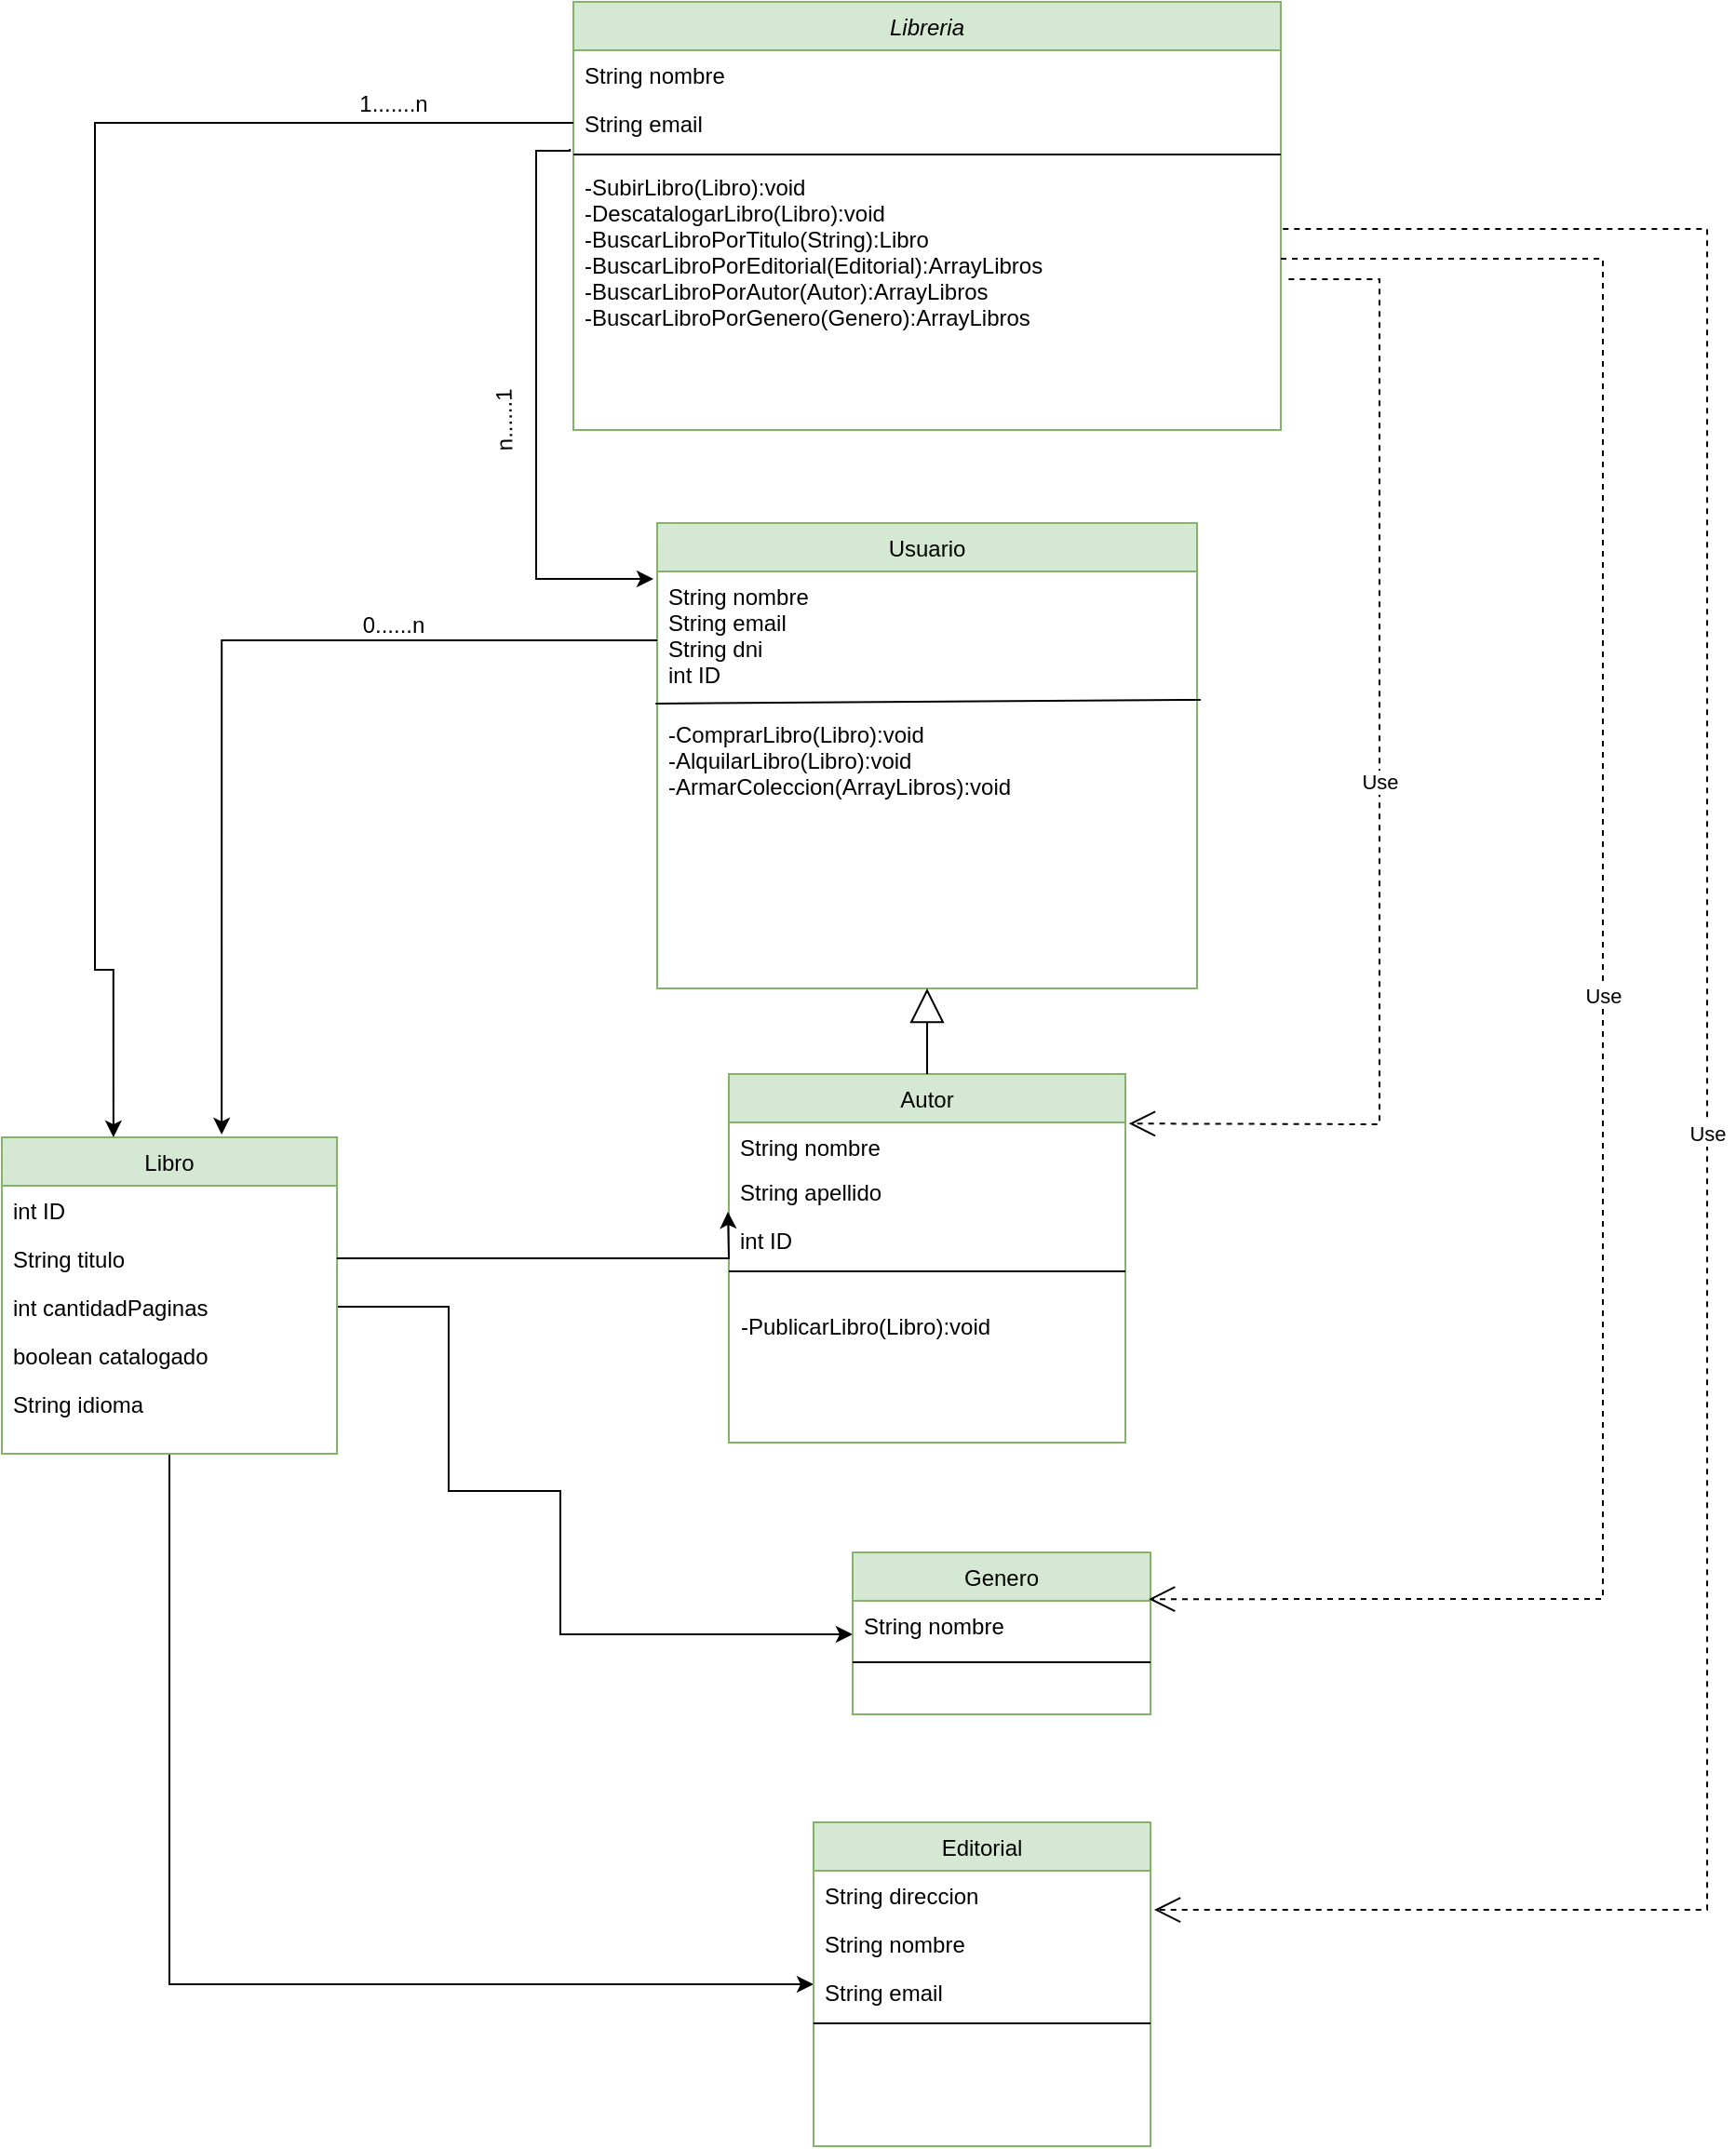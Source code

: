 <mxfile version="22.0.3" type="device" pages="2">
  <diagram id="C5RBs43oDa-KdzZeNtuy" name="UML">
    <mxGraphModel dx="1691" dy="1685" grid="1" gridSize="10" guides="1" tooltips="1" connect="1" arrows="1" fold="1" page="1" pageScale="1" pageWidth="827" pageHeight="1169" math="0" shadow="0">
      <root>
        <mxCell id="WIyWlLk6GJQsqaUBKTNV-0" />
        <mxCell id="WIyWlLk6GJQsqaUBKTNV-1" parent="WIyWlLk6GJQsqaUBKTNV-0" />
        <mxCell id="zkfFHV4jXpPFQw0GAbJ--0" value="Libreria" style="swimlane;fontStyle=2;align=center;verticalAlign=top;childLayout=stackLayout;horizontal=1;startSize=26;horizontalStack=0;resizeParent=1;resizeLast=0;collapsible=1;marginBottom=0;rounded=0;shadow=0;strokeWidth=1;fillColor=#d5e8d4;strokeColor=#82b366;" parent="WIyWlLk6GJQsqaUBKTNV-1" vertex="1">
          <mxGeometry x="157" y="-230" width="380" height="230" as="geometry">
            <mxRectangle x="157" y="-230" width="160" height="26" as="alternateBounds" />
          </mxGeometry>
        </mxCell>
        <mxCell id="zkfFHV4jXpPFQw0GAbJ--1" value="String nombre" style="text;align=left;verticalAlign=top;spacingLeft=4;spacingRight=4;overflow=hidden;rotatable=0;points=[[0,0.5],[1,0.5]];portConstraint=eastwest;" parent="zkfFHV4jXpPFQw0GAbJ--0" vertex="1">
          <mxGeometry y="26" width="380" height="26" as="geometry" />
        </mxCell>
        <mxCell id="zkfFHV4jXpPFQw0GAbJ--2" value="String email" style="text;align=left;verticalAlign=top;spacingLeft=4;spacingRight=4;overflow=hidden;rotatable=0;points=[[0,0.5],[1,0.5]];portConstraint=eastwest;rounded=0;shadow=0;html=0;" parent="zkfFHV4jXpPFQw0GAbJ--0" vertex="1">
          <mxGeometry y="52" width="380" height="26" as="geometry" />
        </mxCell>
        <mxCell id="zkfFHV4jXpPFQw0GAbJ--4" value="" style="line;html=1;strokeWidth=1;align=left;verticalAlign=middle;spacingTop=-1;spacingLeft=3;spacingRight=3;rotatable=0;labelPosition=right;points=[];portConstraint=eastwest;" parent="zkfFHV4jXpPFQw0GAbJ--0" vertex="1">
          <mxGeometry y="78" width="380" height="8" as="geometry" />
        </mxCell>
        <mxCell id="zkfFHV4jXpPFQw0GAbJ--5" value="-SubirLibro(Libro):void&#xa;-DescatalogarLibro(Libro):void&#xa;-BuscarLibroPorTitulo(String):Libro&#xa;-BuscarLibroPorEditorial(Editorial):ArrayLibros&#xa;-BuscarLibroPorAutor(Autor):ArrayLibros&#xa;-BuscarLibroPorGenero(Genero):ArrayLibros" style="text;align=left;verticalAlign=top;spacingLeft=4;spacingRight=4;overflow=hidden;rotatable=0;points=[[0,0.5],[1,0.5]];portConstraint=eastwest;" parent="zkfFHV4jXpPFQw0GAbJ--0" vertex="1">
          <mxGeometry y="86" width="380" height="104" as="geometry" />
        </mxCell>
        <mxCell id="zkfFHV4jXpPFQw0GAbJ--6" value="Usuario" style="swimlane;fontStyle=0;align=center;verticalAlign=top;childLayout=stackLayout;horizontal=1;startSize=26;horizontalStack=0;resizeParent=1;resizeLast=0;collapsible=1;marginBottom=0;rounded=0;shadow=0;strokeWidth=1;fillColor=#d5e8d4;strokeColor=#82b366;" parent="WIyWlLk6GJQsqaUBKTNV-1" vertex="1">
          <mxGeometry x="202" y="50" width="290" height="250" as="geometry">
            <mxRectangle x="130" y="380" width="160" height="26" as="alternateBounds" />
          </mxGeometry>
        </mxCell>
        <mxCell id="zkfFHV4jXpPFQw0GAbJ--7" value="String nombre&#xa;String email&#xa;String dni&#xa;int ID" style="text;align=left;verticalAlign=top;spacingLeft=4;spacingRight=4;overflow=hidden;rotatable=0;points=[[0,0.5],[1,0.5]];portConstraint=eastwest;labelBorderColor=none;" parent="zkfFHV4jXpPFQw0GAbJ--6" vertex="1">
          <mxGeometry y="26" width="290" height="74" as="geometry" />
        </mxCell>
        <mxCell id="zkfFHV4jXpPFQw0GAbJ--11" value="-ComprarLibro(Libro):void&#xa;-AlquilarLibro(Libro):void&#xa;-ArmarColeccion(ArrayLibros):void" style="text;align=left;verticalAlign=top;spacingLeft=4;spacingRight=4;overflow=hidden;rotatable=0;points=[[0,0.5],[1,0.5]];portConstraint=eastwest;" parent="zkfFHV4jXpPFQw0GAbJ--6" vertex="1">
          <mxGeometry y="100" width="290" height="60" as="geometry" />
        </mxCell>
        <mxCell id="e3GvJhQ4UNThrpoZYJTm-19" value="" style="endArrow=none;html=1;rounded=0;exitX=-0.003;exitY=-0.05;exitDx=0;exitDy=0;exitPerimeter=0;entryX=1.007;entryY=0.932;entryDx=0;entryDy=0;entryPerimeter=0;" parent="zkfFHV4jXpPFQw0GAbJ--6" source="zkfFHV4jXpPFQw0GAbJ--11" target="zkfFHV4jXpPFQw0GAbJ--7" edge="1">
          <mxGeometry width="50" height="50" relative="1" as="geometry">
            <mxPoint x="330" y="370" as="sourcePoint" />
            <mxPoint x="380" y="320" as="targetPoint" />
          </mxGeometry>
        </mxCell>
        <mxCell id="zkfFHV4jXpPFQw0GAbJ--13" value="Autor" style="swimlane;fontStyle=0;align=center;verticalAlign=top;childLayout=stackLayout;horizontal=1;startSize=26;horizontalStack=0;resizeParent=1;resizeLast=0;collapsible=1;marginBottom=0;rounded=0;shadow=0;strokeWidth=1;fillColor=#d5e8d4;strokeColor=#82b366;" parent="WIyWlLk6GJQsqaUBKTNV-1" vertex="1">
          <mxGeometry x="240.5" y="346" width="213" height="198" as="geometry">
            <mxRectangle x="340" y="380" width="170" height="26" as="alternateBounds" />
          </mxGeometry>
        </mxCell>
        <mxCell id="zkfFHV4jXpPFQw0GAbJ--14" value="String nombre" style="text;align=left;verticalAlign=top;spacingLeft=4;spacingRight=4;overflow=hidden;rotatable=0;points=[[0,0.5],[1,0.5]];portConstraint=eastwest;" parent="zkfFHV4jXpPFQw0GAbJ--13" vertex="1">
          <mxGeometry y="26" width="213" height="24" as="geometry" />
        </mxCell>
        <mxCell id="xP58Vxqcb7dnzqIXVQhT-2" value="String apellido" style="text;align=left;verticalAlign=top;spacingLeft=4;spacingRight=4;overflow=hidden;rotatable=0;points=[[0,0.5],[1,0.5]];portConstraint=eastwest;" parent="zkfFHV4jXpPFQw0GAbJ--13" vertex="1">
          <mxGeometry y="50" width="213" height="26" as="geometry" />
        </mxCell>
        <mxCell id="xP58Vxqcb7dnzqIXVQhT-1" value="int ID" style="text;align=left;verticalAlign=top;spacingLeft=4;spacingRight=4;overflow=hidden;rotatable=0;points=[[0,0.5],[1,0.5]];portConstraint=eastwest;" parent="zkfFHV4jXpPFQw0GAbJ--13" vertex="1">
          <mxGeometry y="76" width="213" height="14" as="geometry" />
        </mxCell>
        <mxCell id="zkfFHV4jXpPFQw0GAbJ--15" value="" style="line;html=1;strokeWidth=1;align=left;verticalAlign=middle;spacingTop=-1;spacingLeft=3;spacingRight=3;rotatable=0;labelPosition=right;points=[];portConstraint=eastwest;" parent="zkfFHV4jXpPFQw0GAbJ--13" vertex="1">
          <mxGeometry y="90" width="213" height="32" as="geometry" />
        </mxCell>
        <mxCell id="hHFDcf9t_ShmS2Ixuqv5-12" value="-PublicarLibro(Libro):void" style="text;strokeColor=none;fillColor=none;align=left;verticalAlign=top;spacingLeft=4;spacingRight=4;overflow=hidden;rotatable=0;points=[[0,0.5],[1,0.5]];portConstraint=eastwest;whiteSpace=wrap;html=1;" parent="zkfFHV4jXpPFQw0GAbJ--13" vertex="1">
          <mxGeometry y="122" width="213" height="26" as="geometry" />
        </mxCell>
        <mxCell id="hHFDcf9t_ShmS2Ixuqv5-3" style="edgeStyle=orthogonalEdgeStyle;rounded=0;orthogonalLoop=1;jettySize=auto;html=1;exitX=0.5;exitY=1;exitDx=0;exitDy=0;" parent="WIyWlLk6GJQsqaUBKTNV-1" source="zkfFHV4jXpPFQw0GAbJ--17" target="e3GvJhQ4UNThrpoZYJTm-0" edge="1">
          <mxGeometry relative="1" as="geometry">
            <Array as="points">
              <mxPoint x="-60" y="835" />
            </Array>
          </mxGeometry>
        </mxCell>
        <mxCell id="hHFDcf9t_ShmS2Ixuqv5-4" style="edgeStyle=orthogonalEdgeStyle;rounded=0;orthogonalLoop=1;jettySize=auto;html=1;exitX=1;exitY=0.5;exitDx=0;exitDy=0;" parent="WIyWlLk6GJQsqaUBKTNV-1" source="hHFDcf9t_ShmS2Ixuqv5-6" target="e3GvJhQ4UNThrpoZYJTm-3" edge="1">
          <mxGeometry relative="1" as="geometry">
            <Array as="points">
              <mxPoint x="90" y="471" />
              <mxPoint x="90" y="570" />
              <mxPoint x="150" y="570" />
              <mxPoint x="150" y="647" />
            </Array>
          </mxGeometry>
        </mxCell>
        <mxCell id="zkfFHV4jXpPFQw0GAbJ--17" value="Libro" style="swimlane;fontStyle=0;align=center;verticalAlign=top;childLayout=stackLayout;horizontal=1;startSize=26;horizontalStack=0;resizeParent=1;resizeLast=0;collapsible=1;marginBottom=0;rounded=0;shadow=0;strokeWidth=1;fillColor=#d5e8d4;strokeColor=#82b366;" parent="WIyWlLk6GJQsqaUBKTNV-1" vertex="1">
          <mxGeometry x="-150" y="380" width="180" height="170" as="geometry">
            <mxRectangle x="550" y="140" width="160" height="26" as="alternateBounds" />
          </mxGeometry>
        </mxCell>
        <mxCell id="yTJMSIUnUoXSTFpGnjE0-0" value="int ID" style="text;align=left;verticalAlign=top;spacingLeft=4;spacingRight=4;overflow=hidden;rotatable=0;points=[[0,0.5],[1,0.5]];portConstraint=eastwest;" vertex="1" parent="zkfFHV4jXpPFQw0GAbJ--17">
          <mxGeometry y="26" width="180" height="26" as="geometry" />
        </mxCell>
        <mxCell id="zkfFHV4jXpPFQw0GAbJ--18" value="String titulo" style="text;align=left;verticalAlign=top;spacingLeft=4;spacingRight=4;overflow=hidden;rotatable=0;points=[[0,0.5],[1,0.5]];portConstraint=eastwest;" parent="zkfFHV4jXpPFQw0GAbJ--17" vertex="1">
          <mxGeometry y="52" width="180" height="26" as="geometry" />
        </mxCell>
        <mxCell id="zkfFHV4jXpPFQw0GAbJ--19" value="int cantidadPaginas&#xa;" style="text;align=left;verticalAlign=top;spacingLeft=4;spacingRight=4;overflow=hidden;rotatable=0;points=[[0,0.5],[1,0.5]];portConstraint=eastwest;rounded=0;shadow=0;html=0;" parent="zkfFHV4jXpPFQw0GAbJ--17" vertex="1">
          <mxGeometry y="78" width="180" height="26" as="geometry" />
        </mxCell>
        <mxCell id="hHFDcf9t_ShmS2Ixuqv5-6" value="boolean catalogado" style="text;strokeColor=none;fillColor=none;align=left;verticalAlign=top;spacingLeft=4;spacingRight=4;overflow=hidden;rotatable=0;points=[[0,0.5],[1,0.5]];portConstraint=eastwest;whiteSpace=wrap;html=1;" parent="zkfFHV4jXpPFQw0GAbJ--17" vertex="1">
          <mxGeometry y="104" width="180" height="26" as="geometry" />
        </mxCell>
        <mxCell id="hHFDcf9t_ShmS2Ixuqv5-7" value="String idioma&lt;br&gt;" style="text;strokeColor=none;fillColor=none;align=left;verticalAlign=top;spacingLeft=4;spacingRight=4;overflow=hidden;rotatable=0;points=[[0,0.5],[1,0.5]];portConstraint=eastwest;whiteSpace=wrap;html=1;" parent="zkfFHV4jXpPFQw0GAbJ--17" vertex="1">
          <mxGeometry y="130" width="180" height="26" as="geometry" />
        </mxCell>
        <mxCell id="e3GvJhQ4UNThrpoZYJTm-0" value="Editorial" style="swimlane;fontStyle=0;align=center;verticalAlign=top;childLayout=stackLayout;horizontal=1;startSize=26;horizontalStack=0;resizeParent=1;resizeLast=0;collapsible=1;marginBottom=0;rounded=0;shadow=0;strokeWidth=1;fillColor=#d5e8d4;strokeColor=#82b366;" parent="WIyWlLk6GJQsqaUBKTNV-1" vertex="1">
          <mxGeometry x="286" y="748" width="181" height="174" as="geometry">
            <mxRectangle x="340" y="380" width="170" height="26" as="alternateBounds" />
          </mxGeometry>
        </mxCell>
        <mxCell id="hHFDcf9t_ShmS2Ixuqv5-8" value="String direccion" style="text;strokeColor=none;fillColor=none;align=left;verticalAlign=top;spacingLeft=4;spacingRight=4;overflow=hidden;rotatable=0;points=[[0,0.5],[1,0.5]];portConstraint=eastwest;whiteSpace=wrap;html=1;" parent="e3GvJhQ4UNThrpoZYJTm-0" vertex="1">
          <mxGeometry y="26" width="181" height="26" as="geometry" />
        </mxCell>
        <mxCell id="e3GvJhQ4UNThrpoZYJTm-1" value="String nombre" style="text;align=left;verticalAlign=top;spacingLeft=4;spacingRight=4;overflow=hidden;rotatable=0;points=[[0,0.5],[1,0.5]];portConstraint=eastwest;" parent="e3GvJhQ4UNThrpoZYJTm-0" vertex="1">
          <mxGeometry y="52" width="181" height="26" as="geometry" />
        </mxCell>
        <mxCell id="hHFDcf9t_ShmS2Ixuqv5-9" value="String email" style="text;strokeColor=none;fillColor=none;align=left;verticalAlign=top;spacingLeft=4;spacingRight=4;overflow=hidden;rotatable=0;points=[[0,0.5],[1,0.5]];portConstraint=eastwest;whiteSpace=wrap;html=1;" parent="e3GvJhQ4UNThrpoZYJTm-0" vertex="1">
          <mxGeometry y="78" width="181" height="26" as="geometry" />
        </mxCell>
        <mxCell id="e3GvJhQ4UNThrpoZYJTm-2" value="" style="line;html=1;strokeWidth=1;align=left;verticalAlign=middle;spacingTop=-1;spacingLeft=3;spacingRight=3;rotatable=0;labelPosition=right;points=[];portConstraint=eastwest;" parent="e3GvJhQ4UNThrpoZYJTm-0" vertex="1">
          <mxGeometry y="104" width="181" height="8" as="geometry" />
        </mxCell>
        <mxCell id="e3GvJhQ4UNThrpoZYJTm-3" value="Genero&#xa;" style="swimlane;fontStyle=0;align=center;verticalAlign=top;childLayout=stackLayout;horizontal=1;startSize=26;horizontalStack=0;resizeParent=1;resizeLast=0;collapsible=1;marginBottom=0;rounded=0;shadow=0;strokeWidth=1;fillColor=#d5e8d4;strokeColor=#82b366;" parent="WIyWlLk6GJQsqaUBKTNV-1" vertex="1">
          <mxGeometry x="307" y="603" width="160" height="87" as="geometry">
            <mxRectangle x="340" y="380" width="170" height="26" as="alternateBounds" />
          </mxGeometry>
        </mxCell>
        <mxCell id="e3GvJhQ4UNThrpoZYJTm-4" value="String nombre" style="text;align=left;verticalAlign=top;spacingLeft=4;spacingRight=4;overflow=hidden;rotatable=0;points=[[0,0.5],[1,0.5]];portConstraint=eastwest;" parent="e3GvJhQ4UNThrpoZYJTm-3" vertex="1">
          <mxGeometry y="26" width="160" height="24" as="geometry" />
        </mxCell>
        <mxCell id="e3GvJhQ4UNThrpoZYJTm-5" value="" style="line;html=1;strokeWidth=1;align=left;verticalAlign=middle;spacingTop=-1;spacingLeft=3;spacingRight=3;rotatable=0;labelPosition=right;points=[];portConstraint=eastwest;" parent="e3GvJhQ4UNThrpoZYJTm-3" vertex="1">
          <mxGeometry y="50" width="160" height="18" as="geometry" />
        </mxCell>
        <mxCell id="e3GvJhQ4UNThrpoZYJTm-11" value="n......1" style="text;html=1;align=center;verticalAlign=middle;resizable=0;points=[];autosize=1;strokeColor=none;fillColor=none;rotation=-91;" parent="WIyWlLk6GJQsqaUBKTNV-1" vertex="1">
          <mxGeometry x="90" y="-20" width="60" height="30" as="geometry" />
        </mxCell>
        <mxCell id="e3GvJhQ4UNThrpoZYJTm-13" style="edgeStyle=orthogonalEdgeStyle;rounded=0;orthogonalLoop=1;jettySize=auto;html=1;entryX=0.656;entryY=-0.009;entryDx=0;entryDy=0;entryPerimeter=0;" parent="WIyWlLk6GJQsqaUBKTNV-1" source="zkfFHV4jXpPFQw0GAbJ--7" target="zkfFHV4jXpPFQw0GAbJ--17" edge="1">
          <mxGeometry relative="1" as="geometry" />
        </mxCell>
        <mxCell id="e3GvJhQ4UNThrpoZYJTm-14" value="0......n" style="text;html=1;align=center;verticalAlign=middle;resizable=0;points=[];autosize=1;strokeColor=none;fillColor=none;" parent="WIyWlLk6GJQsqaUBKTNV-1" vertex="1">
          <mxGeometry x="30" y="90" width="60" height="30" as="geometry" />
        </mxCell>
        <mxCell id="e3GvJhQ4UNThrpoZYJTm-16" style="edgeStyle=orthogonalEdgeStyle;rounded=0;orthogonalLoop=1;jettySize=auto;html=1;entryX=0.333;entryY=0;entryDx=0;entryDy=0;entryPerimeter=0;" parent="WIyWlLk6GJQsqaUBKTNV-1" source="zkfFHV4jXpPFQw0GAbJ--2" target="zkfFHV4jXpPFQw0GAbJ--17" edge="1">
          <mxGeometry relative="1" as="geometry">
            <mxPoint x="-90" y="340" as="targetPoint" />
            <Array as="points">
              <mxPoint x="-100" y="-165" />
              <mxPoint x="-100" y="290" />
              <mxPoint x="-90" y="290" />
            </Array>
          </mxGeometry>
        </mxCell>
        <mxCell id="e3GvJhQ4UNThrpoZYJTm-17" value="1.......n" style="text;html=1;align=center;verticalAlign=middle;resizable=0;points=[];autosize=1;strokeColor=none;fillColor=none;" parent="WIyWlLk6GJQsqaUBKTNV-1" vertex="1">
          <mxGeometry x="30" y="-190" width="60" height="30" as="geometry" />
        </mxCell>
        <mxCell id="e3GvJhQ4UNThrpoZYJTm-18" style="edgeStyle=orthogonalEdgeStyle;rounded=0;orthogonalLoop=1;jettySize=auto;html=1;exitX=-0.005;exitY=1.038;exitDx=0;exitDy=0;exitPerimeter=0;" parent="WIyWlLk6GJQsqaUBKTNV-1" source="zkfFHV4jXpPFQw0GAbJ--2" edge="1">
          <mxGeometry relative="1" as="geometry">
            <mxPoint x="200" y="80" as="targetPoint" />
            <Array as="points">
              <mxPoint x="155" y="-150" />
              <mxPoint x="137" y="-150" />
              <mxPoint x="137" y="80" />
            </Array>
          </mxGeometry>
        </mxCell>
        <mxCell id="hHFDcf9t_ShmS2Ixuqv5-10" value="Use" style="endArrow=open;endSize=12;dashed=1;html=1;rounded=0;exitX=1.011;exitY=0.606;exitDx=0;exitDy=0;exitPerimeter=0;entryX=1.009;entryY=0.026;entryDx=0;entryDy=0;entryPerimeter=0;" parent="WIyWlLk6GJQsqaUBKTNV-1" source="zkfFHV4jXpPFQw0GAbJ--5" target="zkfFHV4jXpPFQw0GAbJ--14" edge="1">
          <mxGeometry width="160" relative="1" as="geometry">
            <mxPoint x="620" y="220" as="sourcePoint" />
            <mxPoint x="620" y="640" as="targetPoint" />
            <Array as="points">
              <mxPoint x="590" y="-81" />
              <mxPoint x="590" y="190" />
              <mxPoint x="590" y="373" />
            </Array>
          </mxGeometry>
        </mxCell>
        <mxCell id="e3GvJhQ4UNThrpoZYJTm-21" value="Use" style="endArrow=open;endSize=12;dashed=1;html=1;rounded=0;entryX=0.994;entryY=-0.038;entryDx=0;entryDy=0;entryPerimeter=0;exitX=1;exitY=0.5;exitDx=0;exitDy=0;" parent="WIyWlLk6GJQsqaUBKTNV-1" source="zkfFHV4jXpPFQw0GAbJ--5" target="e3GvJhQ4UNThrpoZYJTm-4" edge="1">
          <mxGeometry width="160" relative="1" as="geometry">
            <mxPoint x="180" y="271" as="sourcePoint" />
            <mxPoint x="180" y="691" as="targetPoint" />
            <Array as="points">
              <mxPoint x="710" y="-92" />
              <mxPoint x="710" y="180" />
              <mxPoint x="710" y="628" />
            </Array>
          </mxGeometry>
        </mxCell>
        <mxCell id="e3GvJhQ4UNThrpoZYJTm-22" value="Use" style="endArrow=open;endSize=12;dashed=1;html=1;rounded=0;exitX=1.003;exitY=0.346;exitDx=0;exitDy=0;exitPerimeter=0;entryX=1.011;entryY=0.808;entryDx=0;entryDy=0;entryPerimeter=0;" parent="WIyWlLk6GJQsqaUBKTNV-1" source="zkfFHV4jXpPFQw0GAbJ--5" target="hHFDcf9t_ShmS2Ixuqv5-8" edge="1">
          <mxGeometry width="160" relative="1" as="geometry">
            <mxPoint x="554.18" y="199.024" as="sourcePoint" />
            <mxPoint x="556.917" y="428.988" as="targetPoint" />
            <Array as="points">
              <mxPoint x="766" y="-108" />
              <mxPoint x="766" y="162" />
              <mxPoint x="766" y="795" />
            </Array>
          </mxGeometry>
        </mxCell>
        <mxCell id="hHFDcf9t_ShmS2Ixuqv5-11" value="" style="endArrow=block;endSize=16;endFill=0;html=1;rounded=0;entryX=0.5;entryY=1;entryDx=0;entryDy=0;exitX=0.5;exitY=0;exitDx=0;exitDy=0;" parent="WIyWlLk6GJQsqaUBKTNV-1" source="zkfFHV4jXpPFQw0GAbJ--13" target="zkfFHV4jXpPFQw0GAbJ--6" edge="1">
          <mxGeometry width="160" relative="1" as="geometry">
            <mxPoint x="122" y="341" as="sourcePoint" />
            <mxPoint x="282" y="341" as="targetPoint" />
          </mxGeometry>
        </mxCell>
        <mxCell id="hHFDcf9t_ShmS2Ixuqv5-13" style="edgeStyle=orthogonalEdgeStyle;rounded=0;orthogonalLoop=1;jettySize=auto;html=1;exitX=1;exitY=0.5;exitDx=0;exitDy=0;" parent="WIyWlLk6GJQsqaUBKTNV-1" source="zkfFHV4jXpPFQw0GAbJ--18" edge="1">
          <mxGeometry relative="1" as="geometry">
            <mxPoint x="240" y="420" as="targetPoint" />
          </mxGeometry>
        </mxCell>
      </root>
    </mxGraphModel>
  </diagram>
  <diagram id="sAeDle-J6s3AhRMIsXSI" name="DER">
    <mxGraphModel dx="1016" dy="607" grid="0" gridSize="10" guides="1" tooltips="1" connect="1" arrows="1" fold="1" page="1" pageScale="1" pageWidth="850" pageHeight="1100" math="0" shadow="0">
      <root>
        <mxCell id="0" />
        <mxCell id="1" parent="0" />
        <mxCell id="RFsHFW06JUT_bmMojEBM-11" value="Libro" style="shape=table;startSize=30;container=1;collapsible=1;childLayout=tableLayout;fixedRows=1;rowLines=0;fontStyle=1;align=center;resizeLast=1;html=1;" vertex="1" parent="1">
          <mxGeometry x="326" y="76" width="180" height="300" as="geometry" />
        </mxCell>
        <mxCell id="RFsHFW06JUT_bmMojEBM-12" value="" style="shape=tableRow;horizontal=0;startSize=0;swimlaneHead=0;swimlaneBody=0;fillColor=none;collapsible=0;dropTarget=0;points=[[0,0.5],[1,0.5]];portConstraint=eastwest;top=0;left=0;right=0;bottom=1;" vertex="1" parent="RFsHFW06JUT_bmMojEBM-11">
          <mxGeometry y="30" width="180" height="30" as="geometry" />
        </mxCell>
        <mxCell id="RFsHFW06JUT_bmMojEBM-13" value="PK" style="shape=partialRectangle;connectable=0;fillColor=none;top=0;left=0;bottom=0;right=0;fontStyle=1;overflow=hidden;whiteSpace=wrap;html=1;" vertex="1" parent="RFsHFW06JUT_bmMojEBM-12">
          <mxGeometry width="30" height="30" as="geometry">
            <mxRectangle width="30" height="30" as="alternateBounds" />
          </mxGeometry>
        </mxCell>
        <mxCell id="RFsHFW06JUT_bmMojEBM-14" value="id_libro" style="shape=partialRectangle;connectable=0;fillColor=none;top=0;left=0;bottom=0;right=0;align=left;spacingLeft=6;fontStyle=5;overflow=hidden;whiteSpace=wrap;html=1;" vertex="1" parent="RFsHFW06JUT_bmMojEBM-12">
          <mxGeometry x="30" width="150" height="30" as="geometry">
            <mxRectangle width="150" height="30" as="alternateBounds" />
          </mxGeometry>
        </mxCell>
        <mxCell id="RFsHFW06JUT_bmMojEBM-15" value="" style="shape=tableRow;horizontal=0;startSize=0;swimlaneHead=0;swimlaneBody=0;fillColor=none;collapsible=0;dropTarget=0;points=[[0,0.5],[1,0.5]];portConstraint=eastwest;top=0;left=0;right=0;bottom=0;" vertex="1" parent="RFsHFW06JUT_bmMojEBM-11">
          <mxGeometry y="60" width="180" height="30" as="geometry" />
        </mxCell>
        <mxCell id="RFsHFW06JUT_bmMojEBM-16" value="" style="shape=partialRectangle;connectable=0;fillColor=none;top=0;left=0;bottom=0;right=0;editable=1;overflow=hidden;whiteSpace=wrap;html=1;" vertex="1" parent="RFsHFW06JUT_bmMojEBM-15">
          <mxGeometry width="30" height="30" as="geometry">
            <mxRectangle width="30" height="30" as="alternateBounds" />
          </mxGeometry>
        </mxCell>
        <mxCell id="RFsHFW06JUT_bmMojEBM-17" value="titulo" style="shape=partialRectangle;connectable=0;fillColor=none;top=0;left=0;bottom=0;right=0;align=left;spacingLeft=6;overflow=hidden;whiteSpace=wrap;html=1;" vertex="1" parent="RFsHFW06JUT_bmMojEBM-15">
          <mxGeometry x="30" width="150" height="30" as="geometry">
            <mxRectangle width="150" height="30" as="alternateBounds" />
          </mxGeometry>
        </mxCell>
        <mxCell id="RFsHFW06JUT_bmMojEBM-18" value="" style="shape=tableRow;horizontal=0;startSize=0;swimlaneHead=0;swimlaneBody=0;fillColor=none;collapsible=0;dropTarget=0;points=[[0,0.5],[1,0.5]];portConstraint=eastwest;top=0;left=0;right=0;bottom=0;" vertex="1" parent="RFsHFW06JUT_bmMojEBM-11">
          <mxGeometry y="90" width="180" height="30" as="geometry" />
        </mxCell>
        <mxCell id="RFsHFW06JUT_bmMojEBM-19" value="" style="shape=partialRectangle;connectable=0;fillColor=none;top=0;left=0;bottom=0;right=0;editable=1;overflow=hidden;whiteSpace=wrap;html=1;" vertex="1" parent="RFsHFW06JUT_bmMojEBM-18">
          <mxGeometry width="30" height="30" as="geometry">
            <mxRectangle width="30" height="30" as="alternateBounds" />
          </mxGeometry>
        </mxCell>
        <mxCell id="RFsHFW06JUT_bmMojEBM-20" value="cantidad_paginas" style="shape=partialRectangle;connectable=0;fillColor=none;top=0;left=0;bottom=0;right=0;align=left;spacingLeft=6;overflow=hidden;whiteSpace=wrap;html=1;" vertex="1" parent="RFsHFW06JUT_bmMojEBM-18">
          <mxGeometry x="30" width="150" height="30" as="geometry">
            <mxRectangle width="150" height="30" as="alternateBounds" />
          </mxGeometry>
        </mxCell>
        <mxCell id="RFsHFW06JUT_bmMojEBM-30" style="shape=tableRow;horizontal=0;startSize=0;swimlaneHead=0;swimlaneBody=0;fillColor=none;collapsible=0;dropTarget=0;points=[[0,0.5],[1,0.5]];portConstraint=eastwest;top=0;left=0;right=0;bottom=0;" vertex="1" parent="RFsHFW06JUT_bmMojEBM-11">
          <mxGeometry y="120" width="180" height="30" as="geometry" />
        </mxCell>
        <mxCell id="RFsHFW06JUT_bmMojEBM-31" style="shape=partialRectangle;connectable=0;fillColor=none;top=0;left=0;bottom=0;right=0;editable=1;overflow=hidden;whiteSpace=wrap;html=1;" vertex="1" parent="RFsHFW06JUT_bmMojEBM-30">
          <mxGeometry width="30" height="30" as="geometry">
            <mxRectangle width="30" height="30" as="alternateBounds" />
          </mxGeometry>
        </mxCell>
        <mxCell id="RFsHFW06JUT_bmMojEBM-32" value="catalogado" style="shape=partialRectangle;connectable=0;fillColor=none;top=0;left=0;bottom=0;right=0;align=left;spacingLeft=6;overflow=hidden;whiteSpace=wrap;html=1;" vertex="1" parent="RFsHFW06JUT_bmMojEBM-30">
          <mxGeometry x="30" width="150" height="30" as="geometry">
            <mxRectangle width="150" height="30" as="alternateBounds" />
          </mxGeometry>
        </mxCell>
        <mxCell id="RFsHFW06JUT_bmMojEBM-27" style="shape=tableRow;horizontal=0;startSize=0;swimlaneHead=0;swimlaneBody=0;fillColor=none;collapsible=0;dropTarget=0;points=[[0,0.5],[1,0.5]];portConstraint=eastwest;top=0;left=0;right=0;bottom=0;" vertex="1" parent="RFsHFW06JUT_bmMojEBM-11">
          <mxGeometry y="150" width="180" height="30" as="geometry" />
        </mxCell>
        <mxCell id="RFsHFW06JUT_bmMojEBM-28" style="shape=partialRectangle;connectable=0;fillColor=none;top=0;left=0;bottom=0;right=0;editable=1;overflow=hidden;whiteSpace=wrap;html=1;" vertex="1" parent="RFsHFW06JUT_bmMojEBM-27">
          <mxGeometry width="30" height="30" as="geometry">
            <mxRectangle width="30" height="30" as="alternateBounds" />
          </mxGeometry>
        </mxCell>
        <mxCell id="RFsHFW06JUT_bmMojEBM-29" value="idioma" style="shape=partialRectangle;connectable=0;fillColor=none;top=0;left=0;bottom=0;right=0;align=left;spacingLeft=6;overflow=hidden;whiteSpace=wrap;html=1;" vertex="1" parent="RFsHFW06JUT_bmMojEBM-27">
          <mxGeometry x="30" width="150" height="30" as="geometry">
            <mxRectangle width="150" height="30" as="alternateBounds" />
          </mxGeometry>
        </mxCell>
        <mxCell id="e43NLaVht8viTBUFnXKd-95" style="shape=tableRow;horizontal=0;startSize=0;swimlaneHead=0;swimlaneBody=0;fillColor=none;collapsible=0;dropTarget=0;points=[[0,0.5],[1,0.5]];portConstraint=eastwest;top=0;left=0;right=0;bottom=0;" vertex="1" parent="RFsHFW06JUT_bmMojEBM-11">
          <mxGeometry y="180" width="180" height="30" as="geometry" />
        </mxCell>
        <mxCell id="e43NLaVht8viTBUFnXKd-96" style="shape=partialRectangle;connectable=0;fillColor=none;top=0;left=0;bottom=0;right=0;editable=1;overflow=hidden;whiteSpace=wrap;html=1;" vertex="1" parent="e43NLaVht8viTBUFnXKd-95">
          <mxGeometry width="30" height="30" as="geometry">
            <mxRectangle width="30" height="30" as="alternateBounds" />
          </mxGeometry>
        </mxCell>
        <mxCell id="e43NLaVht8viTBUFnXKd-97" value="precio" style="shape=partialRectangle;connectable=0;fillColor=none;top=0;left=0;bottom=0;right=0;align=left;spacingLeft=6;overflow=hidden;whiteSpace=wrap;html=1;" vertex="1" parent="e43NLaVht8viTBUFnXKd-95">
          <mxGeometry x="30" width="150" height="30" as="geometry">
            <mxRectangle width="150" height="30" as="alternateBounds" />
          </mxGeometry>
        </mxCell>
        <mxCell id="e43NLaVht8viTBUFnXKd-14" style="shape=tableRow;horizontal=0;startSize=0;swimlaneHead=0;swimlaneBody=0;fillColor=none;collapsible=0;dropTarget=0;points=[[0,0.5],[1,0.5]];portConstraint=eastwest;top=0;left=0;right=0;bottom=0;" vertex="1" parent="RFsHFW06JUT_bmMojEBM-11">
          <mxGeometry y="210" width="180" height="30" as="geometry" />
        </mxCell>
        <mxCell id="e43NLaVht8viTBUFnXKd-15" value="FK" style="shape=partialRectangle;connectable=0;fillColor=none;top=0;left=0;bottom=0;right=0;editable=1;overflow=hidden;whiteSpace=wrap;html=1;" vertex="1" parent="e43NLaVht8viTBUFnXKd-14">
          <mxGeometry width="30" height="30" as="geometry">
            <mxRectangle width="30" height="30" as="alternateBounds" />
          </mxGeometry>
        </mxCell>
        <mxCell id="e43NLaVht8viTBUFnXKd-16" value="id_genero" style="shape=partialRectangle;connectable=0;fillColor=none;top=0;left=0;bottom=0;right=0;align=left;spacingLeft=6;overflow=hidden;whiteSpace=wrap;html=1;" vertex="1" parent="e43NLaVht8viTBUFnXKd-14">
          <mxGeometry x="30" width="150" height="30" as="geometry">
            <mxRectangle width="150" height="30" as="alternateBounds" />
          </mxGeometry>
        </mxCell>
        <mxCell id="e43NLaVht8viTBUFnXKd-18" style="shape=tableRow;horizontal=0;startSize=0;swimlaneHead=0;swimlaneBody=0;fillColor=none;collapsible=0;dropTarget=0;points=[[0,0.5],[1,0.5]];portConstraint=eastwest;top=0;left=0;right=0;bottom=0;" vertex="1" parent="RFsHFW06JUT_bmMojEBM-11">
          <mxGeometry y="240" width="180" height="30" as="geometry" />
        </mxCell>
        <mxCell id="e43NLaVht8viTBUFnXKd-19" value="FK" style="shape=partialRectangle;connectable=0;fillColor=none;top=0;left=0;bottom=0;right=0;editable=1;overflow=hidden;whiteSpace=wrap;html=1;" vertex="1" parent="e43NLaVht8viTBUFnXKd-18">
          <mxGeometry width="30" height="30" as="geometry">
            <mxRectangle width="30" height="30" as="alternateBounds" />
          </mxGeometry>
        </mxCell>
        <mxCell id="e43NLaVht8viTBUFnXKd-20" value="id_autor" style="shape=partialRectangle;connectable=0;fillColor=none;top=0;left=0;bottom=0;right=0;align=left;spacingLeft=6;overflow=hidden;whiteSpace=wrap;html=1;" vertex="1" parent="e43NLaVht8viTBUFnXKd-18">
          <mxGeometry x="30" width="150" height="30" as="geometry">
            <mxRectangle width="150" height="30" as="alternateBounds" />
          </mxGeometry>
        </mxCell>
        <mxCell id="e43NLaVht8viTBUFnXKd-34" style="shape=tableRow;horizontal=0;startSize=0;swimlaneHead=0;swimlaneBody=0;fillColor=none;collapsible=0;dropTarget=0;points=[[0,0.5],[1,0.5]];portConstraint=eastwest;top=0;left=0;right=0;bottom=0;" vertex="1" parent="RFsHFW06JUT_bmMojEBM-11">
          <mxGeometry y="270" width="180" height="30" as="geometry" />
        </mxCell>
        <mxCell id="e43NLaVht8viTBUFnXKd-35" value="FK" style="shape=partialRectangle;connectable=0;fillColor=none;top=0;left=0;bottom=0;right=0;editable=1;overflow=hidden;whiteSpace=wrap;html=1;" vertex="1" parent="e43NLaVht8viTBUFnXKd-34">
          <mxGeometry width="30" height="30" as="geometry">
            <mxRectangle width="30" height="30" as="alternateBounds" />
          </mxGeometry>
        </mxCell>
        <mxCell id="e43NLaVht8viTBUFnXKd-36" value="id_editorial" style="shape=partialRectangle;connectable=0;fillColor=none;top=0;left=0;bottom=0;right=0;align=left;spacingLeft=6;overflow=hidden;whiteSpace=wrap;html=1;" vertex="1" parent="e43NLaVht8viTBUFnXKd-34">
          <mxGeometry x="30" width="150" height="30" as="geometry">
            <mxRectangle width="150" height="30" as="alternateBounds" />
          </mxGeometry>
        </mxCell>
        <mxCell id="e43NLaVht8viTBUFnXKd-1" value="Genero" style="shape=table;startSize=30;container=1;collapsible=1;childLayout=tableLayout;fixedRows=1;rowLines=0;fontStyle=1;align=center;resizeLast=1;html=1;" vertex="1" parent="1">
          <mxGeometry x="626" y="36" width="180" height="90" as="geometry" />
        </mxCell>
        <mxCell id="e43NLaVht8viTBUFnXKd-2" value="" style="shape=tableRow;horizontal=0;startSize=0;swimlaneHead=0;swimlaneBody=0;fillColor=none;collapsible=0;dropTarget=0;points=[[0,0.5],[1,0.5]];portConstraint=eastwest;top=0;left=0;right=0;bottom=1;" vertex="1" parent="e43NLaVht8viTBUFnXKd-1">
          <mxGeometry y="30" width="180" height="30" as="geometry" />
        </mxCell>
        <mxCell id="e43NLaVht8viTBUFnXKd-3" value="PK" style="shape=partialRectangle;connectable=0;fillColor=none;top=0;left=0;bottom=0;right=0;fontStyle=1;overflow=hidden;whiteSpace=wrap;html=1;" vertex="1" parent="e43NLaVht8viTBUFnXKd-2">
          <mxGeometry width="30" height="30" as="geometry">
            <mxRectangle width="30" height="30" as="alternateBounds" />
          </mxGeometry>
        </mxCell>
        <mxCell id="e43NLaVht8viTBUFnXKd-4" value="id_genero" style="shape=partialRectangle;connectable=0;fillColor=none;top=0;left=0;bottom=0;right=0;align=left;spacingLeft=6;fontStyle=5;overflow=hidden;whiteSpace=wrap;html=1;" vertex="1" parent="e43NLaVht8viTBUFnXKd-2">
          <mxGeometry x="30" width="150" height="30" as="geometry">
            <mxRectangle width="150" height="30" as="alternateBounds" />
          </mxGeometry>
        </mxCell>
        <mxCell id="e43NLaVht8viTBUFnXKd-5" value="" style="shape=tableRow;horizontal=0;startSize=0;swimlaneHead=0;swimlaneBody=0;fillColor=none;collapsible=0;dropTarget=0;points=[[0,0.5],[1,0.5]];portConstraint=eastwest;top=0;left=0;right=0;bottom=0;" vertex="1" parent="e43NLaVht8viTBUFnXKd-1">
          <mxGeometry y="60" width="180" height="30" as="geometry" />
        </mxCell>
        <mxCell id="e43NLaVht8viTBUFnXKd-6" value="" style="shape=partialRectangle;connectable=0;fillColor=none;top=0;left=0;bottom=0;right=0;editable=1;overflow=hidden;whiteSpace=wrap;html=1;" vertex="1" parent="e43NLaVht8viTBUFnXKd-5">
          <mxGeometry width="30" height="30" as="geometry">
            <mxRectangle width="30" height="30" as="alternateBounds" />
          </mxGeometry>
        </mxCell>
        <mxCell id="e43NLaVht8viTBUFnXKd-7" value="nombre_genero" style="shape=partialRectangle;connectable=0;fillColor=none;top=0;left=0;bottom=0;right=0;align=left;spacingLeft=6;overflow=hidden;whiteSpace=wrap;html=1;" vertex="1" parent="e43NLaVht8viTBUFnXKd-5">
          <mxGeometry x="30" width="150" height="30" as="geometry">
            <mxRectangle width="150" height="30" as="alternateBounds" />
          </mxGeometry>
        </mxCell>
        <mxCell id="e43NLaVht8viTBUFnXKd-17" style="edgeStyle=orthogonalEdgeStyle;rounded=0;orthogonalLoop=1;jettySize=auto;html=1;entryX=1;entryY=0.5;entryDx=0;entryDy=0;" edge="1" parent="1" source="e43NLaVht8viTBUFnXKd-2" target="e43NLaVht8viTBUFnXKd-14">
          <mxGeometry relative="1" as="geometry" />
        </mxCell>
        <mxCell id="e43NLaVht8viTBUFnXKd-21" value="Editorial" style="shape=table;startSize=30;container=1;collapsible=1;childLayout=tableLayout;fixedRows=1;rowLines=0;fontStyle=1;align=center;resizeLast=1;html=1;" vertex="1" parent="1">
          <mxGeometry x="621" y="306" width="180" height="150" as="geometry" />
        </mxCell>
        <mxCell id="e43NLaVht8viTBUFnXKd-22" value="" style="shape=tableRow;horizontal=0;startSize=0;swimlaneHead=0;swimlaneBody=0;fillColor=none;collapsible=0;dropTarget=0;points=[[0,0.5],[1,0.5]];portConstraint=eastwest;top=0;left=0;right=0;bottom=1;" vertex="1" parent="e43NLaVht8viTBUFnXKd-21">
          <mxGeometry y="30" width="180" height="30" as="geometry" />
        </mxCell>
        <mxCell id="e43NLaVht8viTBUFnXKd-23" value="PK" style="shape=partialRectangle;connectable=0;fillColor=none;top=0;left=0;bottom=0;right=0;fontStyle=1;overflow=hidden;whiteSpace=wrap;html=1;" vertex="1" parent="e43NLaVht8viTBUFnXKd-22">
          <mxGeometry width="30" height="30" as="geometry">
            <mxRectangle width="30" height="30" as="alternateBounds" />
          </mxGeometry>
        </mxCell>
        <mxCell id="e43NLaVht8viTBUFnXKd-24" value="id_editorial" style="shape=partialRectangle;connectable=0;fillColor=none;top=0;left=0;bottom=0;right=0;align=left;spacingLeft=6;fontStyle=5;overflow=hidden;whiteSpace=wrap;html=1;" vertex="1" parent="e43NLaVht8viTBUFnXKd-22">
          <mxGeometry x="30" width="150" height="30" as="geometry">
            <mxRectangle width="150" height="30" as="alternateBounds" />
          </mxGeometry>
        </mxCell>
        <mxCell id="e43NLaVht8viTBUFnXKd-25" value="" style="shape=tableRow;horizontal=0;startSize=0;swimlaneHead=0;swimlaneBody=0;fillColor=none;collapsible=0;dropTarget=0;points=[[0,0.5],[1,0.5]];portConstraint=eastwest;top=0;left=0;right=0;bottom=0;" vertex="1" parent="e43NLaVht8viTBUFnXKd-21">
          <mxGeometry y="60" width="180" height="30" as="geometry" />
        </mxCell>
        <mxCell id="e43NLaVht8viTBUFnXKd-26" value="" style="shape=partialRectangle;connectable=0;fillColor=none;top=0;left=0;bottom=0;right=0;editable=1;overflow=hidden;whiteSpace=wrap;html=1;" vertex="1" parent="e43NLaVht8viTBUFnXKd-25">
          <mxGeometry width="30" height="30" as="geometry">
            <mxRectangle width="30" height="30" as="alternateBounds" />
          </mxGeometry>
        </mxCell>
        <mxCell id="e43NLaVht8viTBUFnXKd-27" value="nombre" style="shape=partialRectangle;connectable=0;fillColor=none;top=0;left=0;bottom=0;right=0;align=left;spacingLeft=6;overflow=hidden;whiteSpace=wrap;html=1;" vertex="1" parent="e43NLaVht8viTBUFnXKd-25">
          <mxGeometry x="30" width="150" height="30" as="geometry">
            <mxRectangle width="150" height="30" as="alternateBounds" />
          </mxGeometry>
        </mxCell>
        <mxCell id="e43NLaVht8viTBUFnXKd-28" value="" style="shape=tableRow;horizontal=0;startSize=0;swimlaneHead=0;swimlaneBody=0;fillColor=none;collapsible=0;dropTarget=0;points=[[0,0.5],[1,0.5]];portConstraint=eastwest;top=0;left=0;right=0;bottom=0;" vertex="1" parent="e43NLaVht8viTBUFnXKd-21">
          <mxGeometry y="90" width="180" height="30" as="geometry" />
        </mxCell>
        <mxCell id="e43NLaVht8viTBUFnXKd-29" value="" style="shape=partialRectangle;connectable=0;fillColor=none;top=0;left=0;bottom=0;right=0;editable=1;overflow=hidden;whiteSpace=wrap;html=1;" vertex="1" parent="e43NLaVht8viTBUFnXKd-28">
          <mxGeometry width="30" height="30" as="geometry">
            <mxRectangle width="30" height="30" as="alternateBounds" />
          </mxGeometry>
        </mxCell>
        <mxCell id="e43NLaVht8viTBUFnXKd-30" value="direccion" style="shape=partialRectangle;connectable=0;fillColor=none;top=0;left=0;bottom=0;right=0;align=left;spacingLeft=6;overflow=hidden;whiteSpace=wrap;html=1;" vertex="1" parent="e43NLaVht8viTBUFnXKd-28">
          <mxGeometry x="30" width="150" height="30" as="geometry">
            <mxRectangle width="150" height="30" as="alternateBounds" />
          </mxGeometry>
        </mxCell>
        <mxCell id="e43NLaVht8viTBUFnXKd-31" value="" style="shape=tableRow;horizontal=0;startSize=0;swimlaneHead=0;swimlaneBody=0;fillColor=none;collapsible=0;dropTarget=0;points=[[0,0.5],[1,0.5]];portConstraint=eastwest;top=0;left=0;right=0;bottom=0;" vertex="1" parent="e43NLaVht8viTBUFnXKd-21">
          <mxGeometry y="120" width="180" height="30" as="geometry" />
        </mxCell>
        <mxCell id="e43NLaVht8viTBUFnXKd-32" value="" style="shape=partialRectangle;connectable=0;fillColor=none;top=0;left=0;bottom=0;right=0;editable=1;overflow=hidden;whiteSpace=wrap;html=1;" vertex="1" parent="e43NLaVht8viTBUFnXKd-31">
          <mxGeometry width="30" height="30" as="geometry">
            <mxRectangle width="30" height="30" as="alternateBounds" />
          </mxGeometry>
        </mxCell>
        <mxCell id="e43NLaVht8viTBUFnXKd-33" value="email" style="shape=partialRectangle;connectable=0;fillColor=none;top=0;left=0;bottom=0;right=0;align=left;spacingLeft=6;overflow=hidden;whiteSpace=wrap;html=1;" vertex="1" parent="e43NLaVht8viTBUFnXKd-31">
          <mxGeometry x="30" width="150" height="30" as="geometry">
            <mxRectangle width="150" height="30" as="alternateBounds" />
          </mxGeometry>
        </mxCell>
        <mxCell id="e43NLaVht8viTBUFnXKd-37" style="edgeStyle=orthogonalEdgeStyle;rounded=0;orthogonalLoop=1;jettySize=auto;html=1;entryX=1;entryY=0.5;entryDx=0;entryDy=0;" edge="1" parent="1" source="e43NLaVht8viTBUFnXKd-25" target="e43NLaVht8viTBUFnXKd-34">
          <mxGeometry relative="1" as="geometry" />
        </mxCell>
        <mxCell id="e43NLaVht8viTBUFnXKd-38" value="Autor" style="shape=table;startSize=30;container=1;collapsible=1;childLayout=tableLayout;fixedRows=1;rowLines=0;fontStyle=1;align=center;resizeLast=1;html=1;" vertex="1" parent="1">
          <mxGeometry x="626" y="156" width="180" height="120" as="geometry" />
        </mxCell>
        <mxCell id="e43NLaVht8viTBUFnXKd-39" value="" style="shape=tableRow;horizontal=0;startSize=0;swimlaneHead=0;swimlaneBody=0;fillColor=none;collapsible=0;dropTarget=0;points=[[0,0.5],[1,0.5]];portConstraint=eastwest;top=0;left=0;right=0;bottom=1;" vertex="1" parent="e43NLaVht8viTBUFnXKd-38">
          <mxGeometry y="30" width="180" height="30" as="geometry" />
        </mxCell>
        <mxCell id="e43NLaVht8viTBUFnXKd-40" value="PK" style="shape=partialRectangle;connectable=0;fillColor=none;top=0;left=0;bottom=0;right=0;fontStyle=1;overflow=hidden;whiteSpace=wrap;html=1;" vertex="1" parent="e43NLaVht8viTBUFnXKd-39">
          <mxGeometry width="30" height="30" as="geometry">
            <mxRectangle width="30" height="30" as="alternateBounds" />
          </mxGeometry>
        </mxCell>
        <mxCell id="e43NLaVht8viTBUFnXKd-41" value="id_autor" style="shape=partialRectangle;connectable=0;fillColor=none;top=0;left=0;bottom=0;right=0;align=left;spacingLeft=6;fontStyle=5;overflow=hidden;whiteSpace=wrap;html=1;" vertex="1" parent="e43NLaVht8viTBUFnXKd-39">
          <mxGeometry x="30" width="150" height="30" as="geometry">
            <mxRectangle width="150" height="30" as="alternateBounds" />
          </mxGeometry>
        </mxCell>
        <mxCell id="e43NLaVht8viTBUFnXKd-42" value="" style="shape=tableRow;horizontal=0;startSize=0;swimlaneHead=0;swimlaneBody=0;fillColor=none;collapsible=0;dropTarget=0;points=[[0,0.5],[1,0.5]];portConstraint=eastwest;top=0;left=0;right=0;bottom=0;" vertex="1" parent="e43NLaVht8viTBUFnXKd-38">
          <mxGeometry y="60" width="180" height="30" as="geometry" />
        </mxCell>
        <mxCell id="e43NLaVht8viTBUFnXKd-43" value="" style="shape=partialRectangle;connectable=0;fillColor=none;top=0;left=0;bottom=0;right=0;editable=1;overflow=hidden;whiteSpace=wrap;html=1;" vertex="1" parent="e43NLaVht8viTBUFnXKd-42">
          <mxGeometry width="30" height="30" as="geometry">
            <mxRectangle width="30" height="30" as="alternateBounds" />
          </mxGeometry>
        </mxCell>
        <mxCell id="e43NLaVht8viTBUFnXKd-44" value="nombre" style="shape=partialRectangle;connectable=0;fillColor=none;top=0;left=0;bottom=0;right=0;align=left;spacingLeft=6;overflow=hidden;whiteSpace=wrap;html=1;" vertex="1" parent="e43NLaVht8viTBUFnXKd-42">
          <mxGeometry x="30" width="150" height="30" as="geometry">
            <mxRectangle width="150" height="30" as="alternateBounds" />
          </mxGeometry>
        </mxCell>
        <mxCell id="e43NLaVht8viTBUFnXKd-45" value="" style="shape=tableRow;horizontal=0;startSize=0;swimlaneHead=0;swimlaneBody=0;fillColor=none;collapsible=0;dropTarget=0;points=[[0,0.5],[1,0.5]];portConstraint=eastwest;top=0;left=0;right=0;bottom=0;" vertex="1" parent="e43NLaVht8viTBUFnXKd-38">
          <mxGeometry y="90" width="180" height="30" as="geometry" />
        </mxCell>
        <mxCell id="e43NLaVht8viTBUFnXKd-46" value="" style="shape=partialRectangle;connectable=0;fillColor=none;top=0;left=0;bottom=0;right=0;editable=1;overflow=hidden;whiteSpace=wrap;html=1;" vertex="1" parent="e43NLaVht8viTBUFnXKd-45">
          <mxGeometry width="30" height="30" as="geometry">
            <mxRectangle width="30" height="30" as="alternateBounds" />
          </mxGeometry>
        </mxCell>
        <mxCell id="e43NLaVht8viTBUFnXKd-47" value="apellido" style="shape=partialRectangle;connectable=0;fillColor=none;top=0;left=0;bottom=0;right=0;align=left;spacingLeft=6;overflow=hidden;whiteSpace=wrap;html=1;" vertex="1" parent="e43NLaVht8viTBUFnXKd-45">
          <mxGeometry x="30" width="150" height="30" as="geometry">
            <mxRectangle width="150" height="30" as="alternateBounds" />
          </mxGeometry>
        </mxCell>
        <mxCell id="e43NLaVht8viTBUFnXKd-51" style="edgeStyle=orthogonalEdgeStyle;rounded=0;orthogonalLoop=1;jettySize=auto;html=1;entryX=1;entryY=0.5;entryDx=0;entryDy=0;" edge="1" parent="1" source="e43NLaVht8viTBUFnXKd-39" target="e43NLaVht8viTBUFnXKd-18">
          <mxGeometry relative="1" as="geometry" />
        </mxCell>
        <mxCell id="e43NLaVht8viTBUFnXKd-52" value="Cliente" style="shape=table;startSize=30;container=1;collapsible=1;childLayout=tableLayout;fixedRows=1;rowLines=0;fontStyle=1;align=center;resizeLast=1;html=1;" vertex="1" parent="1">
          <mxGeometry x="46" y="366" width="180" height="120" as="geometry" />
        </mxCell>
        <mxCell id="e43NLaVht8viTBUFnXKd-53" value="" style="shape=tableRow;horizontal=0;startSize=0;swimlaneHead=0;swimlaneBody=0;fillColor=none;collapsible=0;dropTarget=0;points=[[0,0.5],[1,0.5]];portConstraint=eastwest;top=0;left=0;right=0;bottom=1;" vertex="1" parent="e43NLaVht8viTBUFnXKd-52">
          <mxGeometry y="30" width="180" height="30" as="geometry" />
        </mxCell>
        <mxCell id="e43NLaVht8viTBUFnXKd-54" value="PK" style="shape=partialRectangle;connectable=0;fillColor=none;top=0;left=0;bottom=0;right=0;fontStyle=1;overflow=hidden;whiteSpace=wrap;html=1;" vertex="1" parent="e43NLaVht8viTBUFnXKd-53">
          <mxGeometry width="30" height="30" as="geometry">
            <mxRectangle width="30" height="30" as="alternateBounds" />
          </mxGeometry>
        </mxCell>
        <mxCell id="e43NLaVht8viTBUFnXKd-55" value="cliente_id" style="shape=partialRectangle;connectable=0;fillColor=none;top=0;left=0;bottom=0;right=0;align=left;spacingLeft=6;fontStyle=5;overflow=hidden;whiteSpace=wrap;html=1;" vertex="1" parent="e43NLaVht8viTBUFnXKd-53">
          <mxGeometry x="30" width="150" height="30" as="geometry">
            <mxRectangle width="150" height="30" as="alternateBounds" />
          </mxGeometry>
        </mxCell>
        <mxCell id="e43NLaVht8viTBUFnXKd-56" value="" style="shape=tableRow;horizontal=0;startSize=0;swimlaneHead=0;swimlaneBody=0;fillColor=none;collapsible=0;dropTarget=0;points=[[0,0.5],[1,0.5]];portConstraint=eastwest;top=0;left=0;right=0;bottom=0;" vertex="1" parent="e43NLaVht8viTBUFnXKd-52">
          <mxGeometry y="60" width="180" height="30" as="geometry" />
        </mxCell>
        <mxCell id="e43NLaVht8viTBUFnXKd-57" value="" style="shape=partialRectangle;connectable=0;fillColor=none;top=0;left=0;bottom=0;right=0;editable=1;overflow=hidden;whiteSpace=wrap;html=1;" vertex="1" parent="e43NLaVht8viTBUFnXKd-56">
          <mxGeometry width="30" height="30" as="geometry">
            <mxRectangle width="30" height="30" as="alternateBounds" />
          </mxGeometry>
        </mxCell>
        <mxCell id="e43NLaVht8viTBUFnXKd-58" value="nombre" style="shape=partialRectangle;connectable=0;fillColor=none;top=0;left=0;bottom=0;right=0;align=left;spacingLeft=6;overflow=hidden;whiteSpace=wrap;html=1;" vertex="1" parent="e43NLaVht8viTBUFnXKd-56">
          <mxGeometry x="30" width="150" height="30" as="geometry">
            <mxRectangle width="150" height="30" as="alternateBounds" />
          </mxGeometry>
        </mxCell>
        <mxCell id="e43NLaVht8viTBUFnXKd-59" value="" style="shape=tableRow;horizontal=0;startSize=0;swimlaneHead=0;swimlaneBody=0;fillColor=none;collapsible=0;dropTarget=0;points=[[0,0.5],[1,0.5]];portConstraint=eastwest;top=0;left=0;right=0;bottom=0;" vertex="1" parent="e43NLaVht8viTBUFnXKd-52">
          <mxGeometry y="90" width="180" height="30" as="geometry" />
        </mxCell>
        <mxCell id="e43NLaVht8viTBUFnXKd-60" value="" style="shape=partialRectangle;connectable=0;fillColor=none;top=0;left=0;bottom=0;right=0;editable=1;overflow=hidden;whiteSpace=wrap;html=1;" vertex="1" parent="e43NLaVht8viTBUFnXKd-59">
          <mxGeometry width="30" height="30" as="geometry">
            <mxRectangle width="30" height="30" as="alternateBounds" />
          </mxGeometry>
        </mxCell>
        <mxCell id="e43NLaVht8viTBUFnXKd-61" value="apelido" style="shape=partialRectangle;connectable=0;fillColor=none;top=0;left=0;bottom=0;right=0;align=left;spacingLeft=6;overflow=hidden;whiteSpace=wrap;html=1;" vertex="1" parent="e43NLaVht8viTBUFnXKd-59">
          <mxGeometry x="30" width="150" height="30" as="geometry">
            <mxRectangle width="150" height="30" as="alternateBounds" />
          </mxGeometry>
        </mxCell>
        <mxCell id="e43NLaVht8viTBUFnXKd-65" value="Orden" style="shape=table;startSize=30;container=1;collapsible=1;childLayout=tableLayout;fixedRows=1;rowLines=0;fontStyle=1;align=center;resizeLast=1;html=1;" vertex="1" parent="1">
          <mxGeometry x="46" y="96" width="180" height="180" as="geometry" />
        </mxCell>
        <mxCell id="e43NLaVht8viTBUFnXKd-66" value="" style="shape=tableRow;horizontal=0;startSize=0;swimlaneHead=0;swimlaneBody=0;fillColor=none;collapsible=0;dropTarget=0;points=[[0,0.5],[1,0.5]];portConstraint=eastwest;top=0;left=0;right=0;bottom=1;" vertex="1" parent="e43NLaVht8viTBUFnXKd-65">
          <mxGeometry y="30" width="180" height="30" as="geometry" />
        </mxCell>
        <mxCell id="e43NLaVht8viTBUFnXKd-67" value="" style="shape=partialRectangle;connectable=0;fillColor=none;top=0;left=0;bottom=0;right=0;fontStyle=1;overflow=hidden;whiteSpace=wrap;html=1;" vertex="1" parent="e43NLaVht8viTBUFnXKd-66">
          <mxGeometry width="30" height="30" as="geometry">
            <mxRectangle width="30" height="30" as="alternateBounds" />
          </mxGeometry>
        </mxCell>
        <mxCell id="e43NLaVht8viTBUFnXKd-68" value="id_orden" style="shape=partialRectangle;connectable=0;fillColor=none;top=0;left=0;bottom=0;right=0;align=left;spacingLeft=6;fontStyle=5;overflow=hidden;whiteSpace=wrap;html=1;" vertex="1" parent="e43NLaVht8viTBUFnXKd-66">
          <mxGeometry x="30" width="150" height="30" as="geometry">
            <mxRectangle width="150" height="30" as="alternateBounds" />
          </mxGeometry>
        </mxCell>
        <mxCell id="e43NLaVht8viTBUFnXKd-98" style="shape=tableRow;horizontal=0;startSize=0;swimlaneHead=0;swimlaneBody=0;fillColor=none;collapsible=0;dropTarget=0;points=[[0,0.5],[1,0.5]];portConstraint=eastwest;top=0;left=0;right=0;bottom=0;" vertex="1" parent="e43NLaVht8viTBUFnXKd-65">
          <mxGeometry y="60" width="180" height="30" as="geometry" />
        </mxCell>
        <mxCell id="e43NLaVht8viTBUFnXKd-99" style="shape=partialRectangle;connectable=0;fillColor=none;top=0;left=0;bottom=0;right=0;editable=1;overflow=hidden;whiteSpace=wrap;html=1;" vertex="1" parent="e43NLaVht8viTBUFnXKd-98">
          <mxGeometry width="30" height="30" as="geometry">
            <mxRectangle width="30" height="30" as="alternateBounds" />
          </mxGeometry>
        </mxCell>
        <mxCell id="e43NLaVht8viTBUFnXKd-100" value="fecha_orden" style="shape=partialRectangle;connectable=0;fillColor=none;top=0;left=0;bottom=0;right=0;align=left;spacingLeft=6;overflow=hidden;whiteSpace=wrap;html=1;" vertex="1" parent="e43NLaVht8viTBUFnXKd-98">
          <mxGeometry x="30" width="150" height="30" as="geometry">
            <mxRectangle width="150" height="30" as="alternateBounds" />
          </mxGeometry>
        </mxCell>
        <mxCell id="e43NLaVht8viTBUFnXKd-69" value="" style="shape=tableRow;horizontal=0;startSize=0;swimlaneHead=0;swimlaneBody=0;fillColor=none;collapsible=0;dropTarget=0;points=[[0,0.5],[1,0.5]];portConstraint=eastwest;top=0;left=0;right=0;bottom=0;" vertex="1" parent="e43NLaVht8viTBUFnXKd-65">
          <mxGeometry y="90" width="180" height="30" as="geometry" />
        </mxCell>
        <mxCell id="e43NLaVht8viTBUFnXKd-70" value="" style="shape=partialRectangle;connectable=0;fillColor=none;top=0;left=0;bottom=0;right=0;editable=1;overflow=hidden;whiteSpace=wrap;html=1;" vertex="1" parent="e43NLaVht8viTBUFnXKd-69">
          <mxGeometry width="30" height="30" as="geometry">
            <mxRectangle width="30" height="30" as="alternateBounds" />
          </mxGeometry>
        </mxCell>
        <mxCell id="e43NLaVht8viTBUFnXKd-71" value="id_libro" style="shape=partialRectangle;connectable=0;fillColor=none;top=0;left=0;bottom=0;right=0;align=left;spacingLeft=6;overflow=hidden;whiteSpace=wrap;html=1;" vertex="1" parent="e43NLaVht8viTBUFnXKd-69">
          <mxGeometry x="30" width="150" height="30" as="geometry">
            <mxRectangle width="150" height="30" as="alternateBounds" />
          </mxGeometry>
        </mxCell>
        <mxCell id="e43NLaVht8viTBUFnXKd-72" value="" style="shape=tableRow;horizontal=0;startSize=0;swimlaneHead=0;swimlaneBody=0;fillColor=none;collapsible=0;dropTarget=0;points=[[0,0.5],[1,0.5]];portConstraint=eastwest;top=0;left=0;right=0;bottom=0;" vertex="1" parent="e43NLaVht8viTBUFnXKd-65">
          <mxGeometry y="120" width="180" height="30" as="geometry" />
        </mxCell>
        <mxCell id="e43NLaVht8viTBUFnXKd-73" value="" style="shape=partialRectangle;connectable=0;fillColor=none;top=0;left=0;bottom=0;right=0;editable=1;overflow=hidden;whiteSpace=wrap;html=1;" vertex="1" parent="e43NLaVht8viTBUFnXKd-72">
          <mxGeometry width="30" height="30" as="geometry">
            <mxRectangle width="30" height="30" as="alternateBounds" />
          </mxGeometry>
        </mxCell>
        <mxCell id="e43NLaVht8viTBUFnXKd-74" value="id_cliente" style="shape=partialRectangle;connectable=0;fillColor=none;top=0;left=0;bottom=0;right=0;align=left;spacingLeft=6;overflow=hidden;whiteSpace=wrap;html=1;" vertex="1" parent="e43NLaVht8viTBUFnXKd-72">
          <mxGeometry x="30" width="150" height="30" as="geometry">
            <mxRectangle width="150" height="30" as="alternateBounds" />
          </mxGeometry>
        </mxCell>
        <mxCell id="e43NLaVht8viTBUFnXKd-75" value="" style="shape=tableRow;horizontal=0;startSize=0;swimlaneHead=0;swimlaneBody=0;fillColor=none;collapsible=0;dropTarget=0;points=[[0,0.5],[1,0.5]];portConstraint=eastwest;top=0;left=0;right=0;bottom=0;" vertex="1" parent="e43NLaVht8viTBUFnXKd-65">
          <mxGeometry y="150" width="180" height="30" as="geometry" />
        </mxCell>
        <mxCell id="e43NLaVht8viTBUFnXKd-76" value="" style="shape=partialRectangle;connectable=0;fillColor=none;top=0;left=0;bottom=0;right=0;editable=1;overflow=hidden;whiteSpace=wrap;html=1;" vertex="1" parent="e43NLaVht8viTBUFnXKd-75">
          <mxGeometry width="30" height="30" as="geometry">
            <mxRectangle width="30" height="30" as="alternateBounds" />
          </mxGeometry>
        </mxCell>
        <mxCell id="e43NLaVht8viTBUFnXKd-77" value="cantidad" style="shape=partialRectangle;connectable=0;fillColor=none;top=0;left=0;bottom=0;right=0;align=left;spacingLeft=6;overflow=hidden;whiteSpace=wrap;html=1;" vertex="1" parent="e43NLaVht8viTBUFnXKd-75">
          <mxGeometry x="30" width="150" height="30" as="geometry">
            <mxRectangle width="150" height="30" as="alternateBounds" />
          </mxGeometry>
        </mxCell>
        <mxCell id="e43NLaVht8viTBUFnXKd-101" style="edgeStyle=orthogonalEdgeStyle;rounded=0;orthogonalLoop=1;jettySize=auto;html=1;entryX=1;entryY=0.5;entryDx=0;entryDy=0;" edge="1" parent="1" source="RFsHFW06JUT_bmMojEBM-12" target="e43NLaVht8viTBUFnXKd-69">
          <mxGeometry relative="1" as="geometry" />
        </mxCell>
        <mxCell id="e43NLaVht8viTBUFnXKd-102" style="edgeStyle=orthogonalEdgeStyle;rounded=0;orthogonalLoop=1;jettySize=auto;html=1;entryX=0;entryY=0.5;entryDx=0;entryDy=0;" edge="1" parent="1" source="e43NLaVht8viTBUFnXKd-53" target="e43NLaVht8viTBUFnXKd-72">
          <mxGeometry relative="1" as="geometry" />
        </mxCell>
      </root>
    </mxGraphModel>
  </diagram>
</mxfile>
